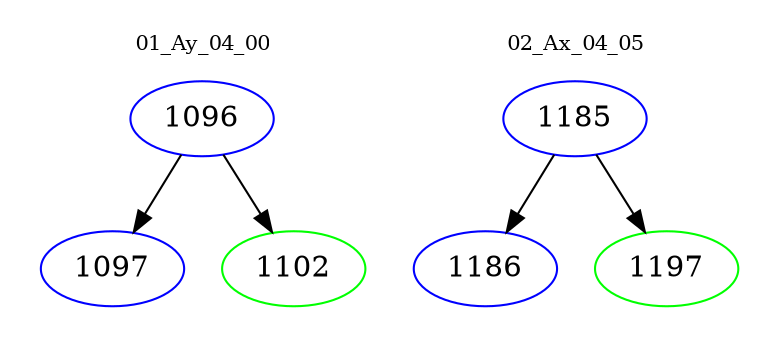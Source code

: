 digraph{
subgraph cluster_0 {
color = white
label = "01_Ay_04_00";
fontsize=10;
T0_1096 [label="1096", color="blue"]
T0_1096 -> T0_1097 [color="black"]
T0_1097 [label="1097", color="blue"]
T0_1096 -> T0_1102 [color="black"]
T0_1102 [label="1102", color="green"]
}
subgraph cluster_1 {
color = white
label = "02_Ax_04_05";
fontsize=10;
T1_1185 [label="1185", color="blue"]
T1_1185 -> T1_1186 [color="black"]
T1_1186 [label="1186", color="blue"]
T1_1185 -> T1_1197 [color="black"]
T1_1197 [label="1197", color="green"]
}
}
